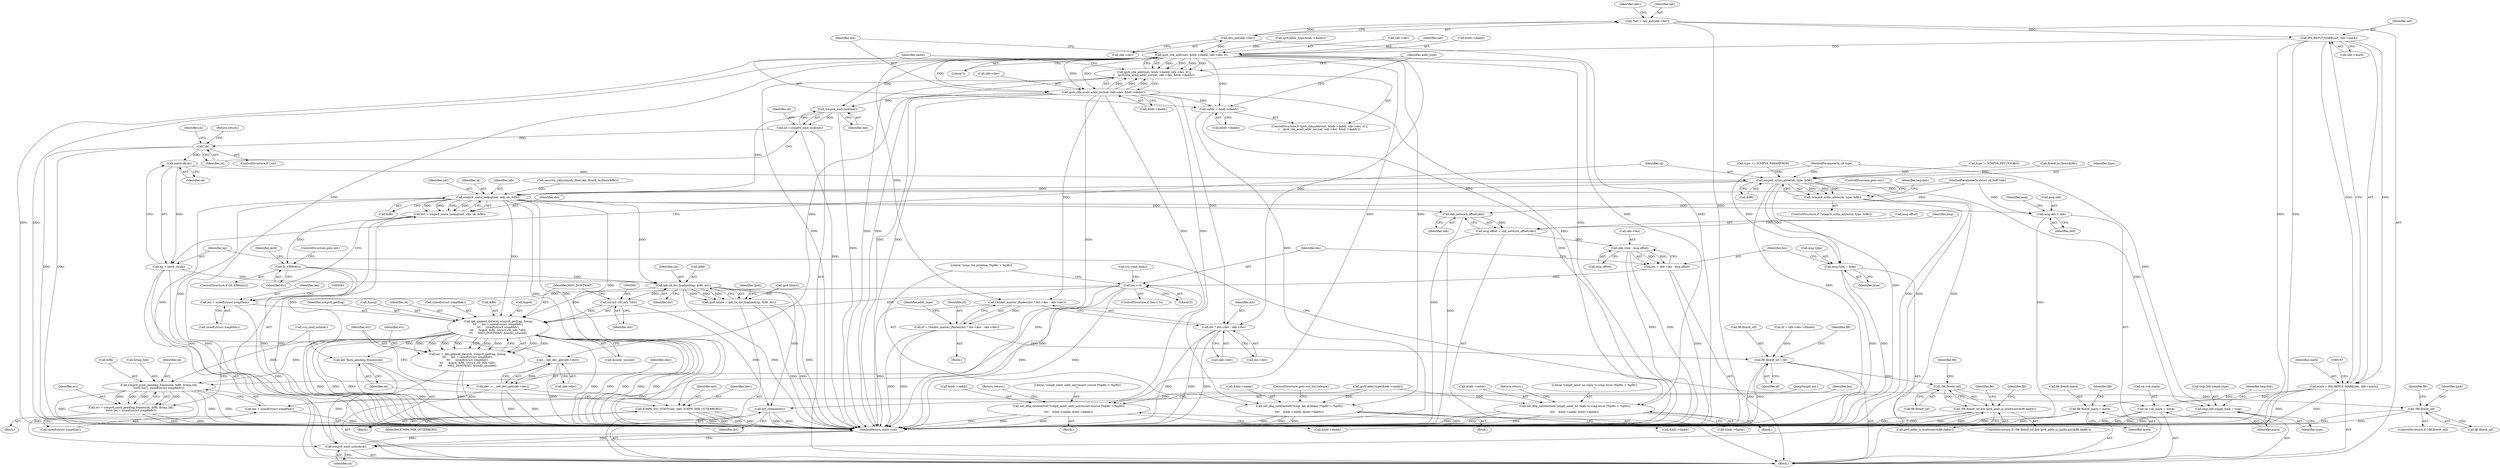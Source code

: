 digraph "0_linux_79dc7e3f1cd323be4c81aa1a94faa1b3ed987fb2@pointer" {
"1000158" [label="(Call,IP6_REPLY_MARK(net, skb->mark))"];
"1000113" [label="(Call,*net = dev_net(skb->dev))"];
"1000115" [label="(Call,dev_net(skb->dev))"];
"1000156" [label="(Call,mark = IP6_REPLY_MARK(net, skb->mark))"];
"1000350" [label="(Call,fl6.flowi6_mark = mark)"];
"1000383" [label="(Call,sk->sk_mark = mark)"];
"1000191" [label="(Call,ipv6_chk_addr(net, &hdr->daddr, skb->dev, 0))"];
"1000190" [label="(Call,ipv6_chk_addr(net, &hdr->daddr, skb->dev, 0) ||\n\t    ipv6_chk_acast_addr_src(net, skb->dev, &hdr->daddr))"];
"1000201" [label="(Call,ipv6_chk_acast_addr_src(net, skb->dev, &hdr->daddr))"];
"1000210" [label="(Call,saddr = &hdr->daddr)"];
"1000273" [label="(Call,l3mdev_master_ifindex(dst ? dst->dev : skb->dev))"];
"1000271" [label="(Call,iif = l3mdev_master_ifindex(dst ? dst->dev : skb->dev))"];
"1000355" [label="(Call,fl6.flowi6_oif = iif)"];
"1000423" [label="(Call,!fl6.flowi6_oif)"];
"1000422" [label="(Call,!fl6.flowi6_oif && ipv6_addr_is_multicast(&fl6.daddr))"];
"1000441" [label="(Call,!fl6.flowi6_oif)"];
"1000274" [label="(Call,dst ? dst->dev : skb->dev)"];
"1000291" [label="(Call,net_dbg_ratelimited(\"icmp6_send: addr_any/mcast source [%pI6c > %pI6c]\n\",\n\t\t\t\t    &hdr->saddr, &hdr->daddr))"];
"1000306" [label="(Call,net_dbg_ratelimited(\"icmp6_send: no reply to icmp error [%pI6c > %pI6c]\n\",\n\t\t\t\t    &hdr->saddr, &hdr->daddr))"];
"1000377" [label="(Call,icmpv6_xmit_lock(net))"];
"1000375" [label="(Call,sk = icmpv6_xmit_lock(net))"];
"1000380" [label="(Call,!sk)"];
"1000390" [label="(Call,inet6_sk(sk))"];
"1000388" [label="(Call,np = inet6_sk(sk))"];
"1000486" [label="(Call,ip6_sk_dst_hoplimit(np, &fl6, dst))"];
"1000482" [label="(Call,ipc6.hlimit = ip6_sk_dst_hoplimit(np, &fl6, dst))"];
"1000553" [label="(Call,ip6_append_data(sk, icmpv6_getfrag, &msg,\n\t\t\t      len + sizeof(struct icmp6hdr),\n\t\t\t      sizeof(struct icmp6hdr),\n\t\t\t      &ipc6, &fl6, (struct rt6_info *)dst,\n\t\t\t      MSG_DONTWAIT, &sockc_unused))"];
"1000551" [label="(Call,err = ip6_append_data(sk, icmpv6_getfrag, &msg,\n\t\t\t      len + sizeof(struct icmp6hdr),\n\t\t\t      sizeof(struct icmp6hdr),\n\t\t\t      &ipc6, &fl6, (struct rt6_info *)dst,\n\t\t\t      MSG_DONTWAIT, &sockc_unused))"];
"1000581" [label="(Call,ip6_flush_pending_frames(sk))"];
"1000602" [label="(Call,icmpv6_xmit_unlock(sk))"];
"1000587" [label="(Call,icmpv6_push_pending_frames(sk, &fl6, &tmp_hdr,\n\t\t\t\t\t\t len + sizeof(struct icmp6hdr)))"];
"1000585" [label="(Call,err = icmpv6_push_pending_frames(sk, &fl6, &tmp_hdr,\n\t\t\t\t\t\t len + sizeof(struct icmp6hdr)))"];
"1000568" [label="(Call,(struct rt6_info *)dst)"];
"1000599" [label="(Call,dst_release(dst))"];
"1000394" [label="(Call,icmpv6_xrlim_allow(sk, type, &fl6))"];
"1000393" [label="(Call,!icmpv6_xrlim_allow(sk, type, &fl6))"];
"1000400" [label="(Call,tmp_hdr.icmp6_type = type)"];
"1000472" [label="(Call,icmpv6_route_lookup(net, skb, sk, &fl6))"];
"1000470" [label="(Call,dst = icmpv6_route_lookup(net, skb, sk, &fl6))"];
"1000479" [label="(Call,IS_ERR(dst))"];
"1000503" [label="(Call,msg.skb = skb)"];
"1000512" [label="(Call,skb_network_offset(skb))"];
"1000508" [label="(Call,msg.offset = skb_network_offset(skb))"];
"1000521" [label="(Call,skb->len - msg.offset)"];
"1000519" [label="(Call,len = skb->len - msg.offset)"];
"1000529" [label="(Call,len < 0)"];
"1000558" [label="(Call,len + sizeof(struct icmp6hdr))"];
"1000593" [label="(Call,len + sizeof(struct icmp6hdr))"];
"1000577" [label="(Call,ICMP6_INC_STATS(net, idev, ICMP6_MIB_OUTERRORS))"];
"1000514" [label="(Call,msg.type = type)"];
"1000533" [label="(Call,net_dbg_ratelimited(\"icmp: len problem [%pI6c > %pI6c]\n\",\n\t\t\t\t    &hdr->saddr, &hdr->daddr))"];
"1000547" [label="(Call,__in6_dev_get(skb->dev))"];
"1000545" [label="(Call,idev = __in6_dev_get(skb->dev))"];
"1000441" [label="(Call,!fl6.flowi6_oif)"];
"1000219" [label="(Identifier,addr_type)"];
"1000584" [label="(Block,)"];
"1000530" [label="(Identifier,len)"];
"1000487" [label="(Identifier,np)"];
"1000389" [label="(Identifier,np)"];
"1000586" [label="(Identifier,err)"];
"1000481" [label="(ControlStructure,goto out;)"];
"1000211" [label="(Identifier,saddr)"];
"1000484" [label="(Identifier,ipc6)"];
"1000520" [label="(Identifier,len)"];
"1000454" [label="(Identifier,ipc6)"];
"1000581" [label="(Call,ip6_flush_pending_frames(sk))"];
"1000585" [label="(Call,err = icmpv6_push_pending_frames(sk, &fl6, &tmp_hdr,\n\t\t\t\t\t\t len + sizeof(struct icmp6hdr)))"];
"1000293" [label="(Call,&hdr->saddr)"];
"1000202" [label="(Identifier,net)"];
"1000597" [label="(Call,rcu_read_unlock())"];
"1000160" [label="(Call,skb->mark)"];
"1000422" [label="(Call,!fl6.flowi6_oif && ipv6_addr_is_multicast(&fl6.daddr))"];
"1000392" [label="(ControlStructure,if (!icmpv6_xrlim_allow(sk, type, &fl6)))"];
"1000533" [label="(Call,net_dbg_ratelimited(\"icmp: len problem [%pI6c > %pI6c]\n\",\n\t\t\t\t    &hdr->saddr, &hdr->daddr))"];
"1000402" [label="(Identifier,tmp_hdr)"];
"1000556" [label="(Call,&msg)"];
"1000201" [label="(Call,ipv6_chk_acast_addr_src(net, skb->dev, &hdr->daddr))"];
"1000578" [label="(Identifier,net)"];
"1000210" [label="(Call,saddr = &hdr->daddr)"];
"1000427" [label="(Call,ipv6_addr_is_multicast(&fl6.daddr))"];
"1000514" [label="(Call,msg.type = type)"];
"1000522" [label="(Call,skb->len)"];
"1000404" [label="(Identifier,type)"];
"1000390" [label="(Call,inet6_sk(sk))"];
"1000588" [label="(Identifier,sk)"];
"1000378" [label="(Identifier,net)"];
"1000582" [label="(Identifier,sk)"];
"1000575" [label="(Identifier,err)"];
"1000107" [label="(MethodParameterIn,u8 type)"];
"1000272" [label="(Identifier,iif)"];
"1000551" [label="(Call,err = ip6_append_data(sk, icmpv6_getfrag, &msg,\n\t\t\t      len + sizeof(struct icmp6hdr),\n\t\t\t      sizeof(struct icmp6hdr),\n\t\t\t      &ipc6, &fl6, (struct rt6_info *)dst,\n\t\t\t      MSG_DONTWAIT, &sockc_unused))"];
"1000285" [label="(Identifier,addr_type)"];
"1000493" [label="(Identifier,ipc6)"];
"1000483" [label="(Call,ipc6.hlimit)"];
"1000397" [label="(Call,&fl6)"];
"1000250" [label="(Call,ipv6_addr_type(&hdr->saddr))"];
"1000290" [label="(Block,)"];
"1000601" [label="(JumpTarget,out:)"];
"1000357" [label="(Identifier,fl6)"];
"1000604" [label="(MethodReturn,static void)"];
"1000306" [label="(Call,net_dbg_ratelimited(\"icmp6_send: no reply to icmp error [%pI6c > %pI6c]\n\",\n\t\t\t\t    &hdr->saddr, &hdr->daddr))"];
"1000193" [label="(Call,&hdr->daddr)"];
"1000388" [label="(Call,np = inet6_sk(sk))"];
"1000529" [label="(Call,len < 0)"];
"1000291" [label="(Call,net_dbg_ratelimited(\"icmp6_send: addr_any/mcast source [%pI6c > %pI6c]\n\",\n\t\t\t\t    &hdr->saddr, &hdr->daddr))"];
"1000297" [label="(Call,&hdr->daddr)"];
"1000534" [label="(Literal,\"icmp: len problem [%pI6c > %pI6c]\n\")"];
"1000559" [label="(Identifier,len)"];
"1000381" [label="(Identifier,sk)"];
"1000545" [label="(Call,idev = __in6_dev_get(skb->dev))"];
"1000387" [label="(Identifier,mark)"];
"1000212" [label="(Call,&hdr->daddr)"];
"1000554" [label="(Identifier,sk)"];
"1000518" [label="(Identifier,type)"];
"1000544" [label="(Call,rcu_read_lock())"];
"1000394" [label="(Call,icmpv6_xrlim_allow(sk, type, &fl6))"];
"1000515" [label="(Call,msg.type)"];
"1000401" [label="(Call,tmp_hdr.icmp6_type)"];
"1000312" [label="(Call,&hdr->daddr)"];
"1000568" [label="(Call,(struct rt6_info *)dst)"];
"1000115" [label="(Call,dev_net(skb->dev))"];
"1000276" [label="(Call,dst->dev)"];
"1000589" [label="(Call,&fl6)"];
"1000480" [label="(Identifier,dst)"];
"1000206" [label="(Call,&hdr->daddr)"];
"1000301" [label="(Return,return;)"];
"1000471" [label="(Identifier,dst)"];
"1000571" [label="(Identifier,MSG_DONTWAIT)"];
"1000382" [label="(Return,return;)"];
"1000354" [label="(Identifier,mark)"];
"1000486" [label="(Call,ip6_sk_dst_hoplimit(np, &fl6, dst))"];
"1000370" [label="(Call,security_skb_classify_flow(skb, flowi6_to_flowi(&fl6)))"];
"1000528" [label="(ControlStructure,if (len < 0))"];
"1000116" [label="(Call,skb->dev)"];
"1000376" [label="(Identifier,sk)"];
"1000184" [label="(Call,ipv6_addr_type(&hdr->daddr))"];
"1000507" [label="(Identifier,skb)"];
"1000547" [label="(Call,__in6_dev_get(skb->dev))"];
"1000472" [label="(Call,icmpv6_route_lookup(net, skb, sk, &fl6))"];
"1000275" [label="(Identifier,dst)"];
"1000351" [label="(Call,fl6.flowi6_mark)"];
"1000513" [label="(Identifier,skb)"];
"1000121" [label="(Identifier,idev)"];
"1000197" [label="(Call,skb->dev)"];
"1000476" [label="(Call,&fl6)"];
"1000305" [label="(Block,)"];
"1000577" [label="(Call,ICMP6_INC_STATS(net, idev, ICMP6_MIB_OUTERRORS))"];
"1000572" [label="(Call,&sockc_unused)"];
"1000385" [label="(Identifier,sk)"];
"1000350" [label="(Call,fl6.flowi6_mark = mark)"];
"1000274" [label="(Call,dst ? dst->dev : skb->dev)"];
"1000111" [label="(Block,)"];
"1000158" [label="(Call,IP6_REPLY_MARK(net, skb->mark))"];
"1000113" [label="(Call,*net = dev_net(skb->dev))"];
"1000271" [label="(Call,iif = l3mdev_master_ifindex(dst ? dst->dev : skb->dev))"];
"1000440" [label="(ControlStructure,if (!fl6.flowi6_oif))"];
"1000552" [label="(Identifier,err)"];
"1000473" [label="(Identifier,net)"];
"1000512" [label="(Call,skb_network_offset(skb))"];
"1000594" [label="(Identifier,len)"];
"1000519" [label="(Call,len = skb->len - msg.offset)"];
"1000599" [label="(Call,dst_release(dst))"];
"1000307" [label="(Literal,\"icmp6_send: no reply to icmp error [%pI6c > %pI6c]\n\")"];
"1000591" [label="(Call,&tmp_hdr)"];
"1000580" [label="(Identifier,ICMP6_MIB_OUTERRORS)"];
"1000159" [label="(Identifier,net)"];
"1000423" [label="(Call,!fl6.flowi6_oif)"];
"1000266" [label="(Block,)"];
"1000558" [label="(Call,len + sizeof(struct icmp6hdr))"];
"1000379" [label="(ControlStructure,if (!sk))"];
"1000156" [label="(Call,mark = IP6_REPLY_MARK(net, skb->mark))"];
"1000504" [label="(Call,msg.skb)"];
"1000273" [label="(Call,l3mdev_master_ifindex(dst ? dst->dev : skb->dev))"];
"1000434" [label="(Identifier,fl6)"];
"1000576" [label="(Block,)"];
"1000189" [label="(ControlStructure,if (ipv6_chk_addr(net, &hdr->daddr, skb->dev, 0) ||\n\t    ipv6_chk_acast_addr_src(net, skb->dev, &hdr->daddr)))"];
"1000380" [label="(Call,!sk)"];
"1000292" [label="(Literal,\"icmp6_send: addr_any/mcast source [%pI6c > %pI6c]\n\")"];
"1000503" [label="(Call,msg.skb = skb)"];
"1000525" [label="(Call,msg.offset)"];
"1000595" [label="(Call,sizeof(struct icmp6hdr))"];
"1000539" [label="(Call,&hdr->daddr)"];
"1000384" [label="(Call,sk->sk_mark)"];
"1000308" [label="(Call,&hdr->saddr)"];
"1000470" [label="(Call,dst = icmpv6_route_lookup(net, skb, sk, &fl6))"];
"1000355" [label="(Call,fl6.flowi6_oif = iif)"];
"1000475" [label="(Identifier,sk)"];
"1000474" [label="(Identifier,skb)"];
"1000560" [label="(Call,sizeof(struct icmp6hdr))"];
"1000430" [label="(Identifier,fl6)"];
"1000191" [label="(Call,ipv6_chk_addr(net, &hdr->daddr, skb->dev, 0))"];
"1000190" [label="(Call,ipv6_chk_addr(net, &hdr->daddr, skb->dev, 0) ||\n\t    ipv6_chk_acast_addr_src(net, skb->dev, &hdr->daddr))"];
"1000372" [label="(Call,flowi6_to_flowi(&fl6))"];
"1000393" [label="(Call,!icmpv6_xrlim_allow(sk, type, &fl6))"];
"1000535" [label="(Call,&hdr->saddr)"];
"1000377" [label="(Call,icmpv6_xmit_lock(net))"];
"1000396" [label="(Identifier,type)"];
"1000316" [label="(Return,return;)"];
"1000553" [label="(Call,ip6_append_data(sk, icmpv6_getfrag, &msg,\n\t\t\t      len + sizeof(struct icmp6hdr),\n\t\t\t      sizeof(struct icmp6hdr),\n\t\t\t      &ipc6, &fl6, (struct rt6_info *)dst,\n\t\t\t      MSG_DONTWAIT, &sockc_unused))"];
"1000362" [label="(Identifier,fl6)"];
"1000543" [label="(ControlStructure,goto out_dst_release;)"];
"1000424" [label="(Call,fl6.flowi6_oif)"];
"1000443" [label="(Identifier,fl6)"];
"1000603" [label="(Identifier,sk)"];
"1000359" [label="(Identifier,iif)"];
"1000200" [label="(Literal,0)"];
"1000562" [label="(Call,sizeof(struct icmp6hdr))"];
"1000482" [label="(Call,ipc6.hlimit = ip6_sk_dst_hoplimit(np, &fl6, dst))"];
"1000478" [label="(ControlStructure,if (IS_ERR(dst)))"];
"1000510" [label="(Identifier,msg)"];
"1000114" [label="(Identifier,net)"];
"1000516" [label="(Identifier,msg)"];
"1000447" [label="(Identifier,fl6)"];
"1000509" [label="(Call,msg.offset)"];
"1000531" [label="(Literal,0)"];
"1000532" [label="(Block,)"];
"1000106" [label="(MethodParameterIn,struct sk_buff *skb)"];
"1000479" [label="(Call,IS_ERR(dst))"];
"1000546" [label="(Identifier,idev)"];
"1000400" [label="(Call,tmp_hdr.icmp6_type = type)"];
"1000203" [label="(Call,skb->dev)"];
"1000356" [label="(Call,fl6.flowi6_oif)"];
"1000258" [label="(Call,iif = skb->dev->ifindex)"];
"1000488" [label="(Call,&fl6)"];
"1000395" [label="(Identifier,sk)"];
"1000157" [label="(Identifier,mark)"];
"1000566" [label="(Call,&fl6)"];
"1000399" [label="(ControlStructure,goto out;)"];
"1000548" [label="(Call,skb->dev)"];
"1000602" [label="(Call,icmpv6_xmit_unlock(sk))"];
"1000593" [label="(Call,len + sizeof(struct icmp6hdr))"];
"1000564" [label="(Call,&ipc6)"];
"1000521" [label="(Call,skb->len - msg.offset)"];
"1000442" [label="(Call,fl6.flowi6_oif)"];
"1000570" [label="(Identifier,dst)"];
"1000587" [label="(Call,icmpv6_push_pending_frames(sk, &fl6, &tmp_hdr,\n\t\t\t\t\t\t len + sizeof(struct icmp6hdr)))"];
"1000407" [label="(Identifier,tmp_hdr)"];
"1000579" [label="(Identifier,idev)"];
"1000555" [label="(Identifier,icmpv6_getfrag)"];
"1000391" [label="(Identifier,sk)"];
"1000383" [label="(Call,sk->sk_mark = mark)"];
"1000490" [label="(Identifier,dst)"];
"1000192" [label="(Identifier,net)"];
"1000421" [label="(ControlStructure,if (!fl6.flowi6_oif && ipv6_addr_is_multicast(&fl6.daddr)))"];
"1000375" [label="(Call,sk = icmpv6_xmit_lock(net))"];
"1000234" [label="(Call,type == ICMPV6_PARAMPROB)"];
"1000508" [label="(Call,msg.offset = skb_network_offset(skb))"];
"1000279" [label="(Call,skb->dev)"];
"1000600" [label="(Identifier,dst)"];
"1000229" [label="(Call,type != ICMPV6_PKT_TOOBIG)"];
"1000158" -> "1000156"  [label="AST: "];
"1000158" -> "1000160"  [label="CFG: "];
"1000159" -> "1000158"  [label="AST: "];
"1000160" -> "1000158"  [label="AST: "];
"1000156" -> "1000158"  [label="CFG: "];
"1000158" -> "1000604"  [label="DDG: "];
"1000158" -> "1000604"  [label="DDG: "];
"1000158" -> "1000156"  [label="DDG: "];
"1000158" -> "1000156"  [label="DDG: "];
"1000113" -> "1000158"  [label="DDG: "];
"1000158" -> "1000191"  [label="DDG: "];
"1000113" -> "1000111"  [label="AST: "];
"1000113" -> "1000115"  [label="CFG: "];
"1000114" -> "1000113"  [label="AST: "];
"1000115" -> "1000113"  [label="AST: "];
"1000121" -> "1000113"  [label="CFG: "];
"1000113" -> "1000604"  [label="DDG: "];
"1000115" -> "1000113"  [label="DDG: "];
"1000115" -> "1000116"  [label="CFG: "];
"1000116" -> "1000115"  [label="AST: "];
"1000115" -> "1000604"  [label="DDG: "];
"1000115" -> "1000191"  [label="DDG: "];
"1000156" -> "1000111"  [label="AST: "];
"1000157" -> "1000156"  [label="AST: "];
"1000167" -> "1000156"  [label="CFG: "];
"1000156" -> "1000604"  [label="DDG: "];
"1000156" -> "1000604"  [label="DDG: "];
"1000156" -> "1000350"  [label="DDG: "];
"1000156" -> "1000383"  [label="DDG: "];
"1000350" -> "1000111"  [label="AST: "];
"1000350" -> "1000354"  [label="CFG: "];
"1000351" -> "1000350"  [label="AST: "];
"1000354" -> "1000350"  [label="AST: "];
"1000357" -> "1000350"  [label="CFG: "];
"1000350" -> "1000604"  [label="DDG: "];
"1000350" -> "1000604"  [label="DDG: "];
"1000383" -> "1000111"  [label="AST: "];
"1000383" -> "1000387"  [label="CFG: "];
"1000384" -> "1000383"  [label="AST: "];
"1000387" -> "1000383"  [label="AST: "];
"1000389" -> "1000383"  [label="CFG: "];
"1000383" -> "1000604"  [label="DDG: "];
"1000383" -> "1000604"  [label="DDG: "];
"1000191" -> "1000190"  [label="AST: "];
"1000191" -> "1000200"  [label="CFG: "];
"1000192" -> "1000191"  [label="AST: "];
"1000193" -> "1000191"  [label="AST: "];
"1000197" -> "1000191"  [label="AST: "];
"1000200" -> "1000191"  [label="AST: "];
"1000202" -> "1000191"  [label="CFG: "];
"1000190" -> "1000191"  [label="CFG: "];
"1000191" -> "1000604"  [label="DDG: "];
"1000191" -> "1000604"  [label="DDG: "];
"1000191" -> "1000604"  [label="DDG: "];
"1000191" -> "1000190"  [label="DDG: "];
"1000191" -> "1000190"  [label="DDG: "];
"1000191" -> "1000190"  [label="DDG: "];
"1000191" -> "1000190"  [label="DDG: "];
"1000184" -> "1000191"  [label="DDG: "];
"1000191" -> "1000201"  [label="DDG: "];
"1000191" -> "1000201"  [label="DDG: "];
"1000191" -> "1000201"  [label="DDG: "];
"1000191" -> "1000210"  [label="DDG: "];
"1000191" -> "1000273"  [label="DDG: "];
"1000191" -> "1000274"  [label="DDG: "];
"1000191" -> "1000291"  [label="DDG: "];
"1000191" -> "1000306"  [label="DDG: "];
"1000191" -> "1000377"  [label="DDG: "];
"1000191" -> "1000533"  [label="DDG: "];
"1000191" -> "1000547"  [label="DDG: "];
"1000190" -> "1000189"  [label="AST: "];
"1000190" -> "1000201"  [label="CFG: "];
"1000201" -> "1000190"  [label="AST: "];
"1000211" -> "1000190"  [label="CFG: "];
"1000219" -> "1000190"  [label="CFG: "];
"1000190" -> "1000604"  [label="DDG: "];
"1000190" -> "1000604"  [label="DDG: "];
"1000190" -> "1000604"  [label="DDG: "];
"1000201" -> "1000190"  [label="DDG: "];
"1000201" -> "1000190"  [label="DDG: "];
"1000201" -> "1000190"  [label="DDG: "];
"1000201" -> "1000206"  [label="CFG: "];
"1000202" -> "1000201"  [label="AST: "];
"1000203" -> "1000201"  [label="AST: "];
"1000206" -> "1000201"  [label="AST: "];
"1000201" -> "1000604"  [label="DDG: "];
"1000201" -> "1000604"  [label="DDG: "];
"1000201" -> "1000604"  [label="DDG: "];
"1000201" -> "1000210"  [label="DDG: "];
"1000201" -> "1000273"  [label="DDG: "];
"1000201" -> "1000274"  [label="DDG: "];
"1000201" -> "1000291"  [label="DDG: "];
"1000201" -> "1000306"  [label="DDG: "];
"1000201" -> "1000377"  [label="DDG: "];
"1000201" -> "1000533"  [label="DDG: "];
"1000201" -> "1000547"  [label="DDG: "];
"1000210" -> "1000189"  [label="AST: "];
"1000210" -> "1000212"  [label="CFG: "];
"1000211" -> "1000210"  [label="AST: "];
"1000212" -> "1000210"  [label="AST: "];
"1000219" -> "1000210"  [label="CFG: "];
"1000210" -> "1000604"  [label="DDG: "];
"1000210" -> "1000604"  [label="DDG: "];
"1000273" -> "1000271"  [label="AST: "];
"1000273" -> "1000274"  [label="CFG: "];
"1000274" -> "1000273"  [label="AST: "];
"1000271" -> "1000273"  [label="CFG: "];
"1000273" -> "1000604"  [label="DDG: "];
"1000273" -> "1000271"  [label="DDG: "];
"1000271" -> "1000266"  [label="AST: "];
"1000272" -> "1000271"  [label="AST: "];
"1000285" -> "1000271"  [label="CFG: "];
"1000271" -> "1000604"  [label="DDG: "];
"1000271" -> "1000604"  [label="DDG: "];
"1000271" -> "1000355"  [label="DDG: "];
"1000355" -> "1000111"  [label="AST: "];
"1000355" -> "1000359"  [label="CFG: "];
"1000356" -> "1000355"  [label="AST: "];
"1000359" -> "1000355"  [label="AST: "];
"1000362" -> "1000355"  [label="CFG: "];
"1000355" -> "1000604"  [label="DDG: "];
"1000355" -> "1000604"  [label="DDG: "];
"1000258" -> "1000355"  [label="DDG: "];
"1000355" -> "1000423"  [label="DDG: "];
"1000423" -> "1000422"  [label="AST: "];
"1000423" -> "1000424"  [label="CFG: "];
"1000424" -> "1000423"  [label="AST: "];
"1000430" -> "1000423"  [label="CFG: "];
"1000422" -> "1000423"  [label="CFG: "];
"1000423" -> "1000422"  [label="DDG: "];
"1000423" -> "1000441"  [label="DDG: "];
"1000422" -> "1000421"  [label="AST: "];
"1000422" -> "1000427"  [label="CFG: "];
"1000427" -> "1000422"  [label="AST: "];
"1000434" -> "1000422"  [label="CFG: "];
"1000443" -> "1000422"  [label="CFG: "];
"1000422" -> "1000604"  [label="DDG: "];
"1000422" -> "1000604"  [label="DDG: "];
"1000422" -> "1000604"  [label="DDG: "];
"1000427" -> "1000422"  [label="DDG: "];
"1000441" -> "1000440"  [label="AST: "];
"1000441" -> "1000442"  [label="CFG: "];
"1000442" -> "1000441"  [label="AST: "];
"1000447" -> "1000441"  [label="CFG: "];
"1000454" -> "1000441"  [label="CFG: "];
"1000441" -> "1000604"  [label="DDG: "];
"1000441" -> "1000604"  [label="DDG: "];
"1000274" -> "1000276"  [label="CFG: "];
"1000274" -> "1000279"  [label="CFG: "];
"1000275" -> "1000274"  [label="AST: "];
"1000276" -> "1000274"  [label="AST: "];
"1000279" -> "1000274"  [label="AST: "];
"1000274" -> "1000604"  [label="DDG: "];
"1000274" -> "1000604"  [label="DDG: "];
"1000274" -> "1000604"  [label="DDG: "];
"1000291" -> "1000290"  [label="AST: "];
"1000291" -> "1000297"  [label="CFG: "];
"1000292" -> "1000291"  [label="AST: "];
"1000293" -> "1000291"  [label="AST: "];
"1000297" -> "1000291"  [label="AST: "];
"1000301" -> "1000291"  [label="CFG: "];
"1000291" -> "1000604"  [label="DDG: "];
"1000291" -> "1000604"  [label="DDG: "];
"1000291" -> "1000604"  [label="DDG: "];
"1000250" -> "1000291"  [label="DDG: "];
"1000306" -> "1000305"  [label="AST: "];
"1000306" -> "1000312"  [label="CFG: "];
"1000307" -> "1000306"  [label="AST: "];
"1000308" -> "1000306"  [label="AST: "];
"1000312" -> "1000306"  [label="AST: "];
"1000316" -> "1000306"  [label="CFG: "];
"1000306" -> "1000604"  [label="DDG: "];
"1000306" -> "1000604"  [label="DDG: "];
"1000306" -> "1000604"  [label="DDG: "];
"1000250" -> "1000306"  [label="DDG: "];
"1000377" -> "1000375"  [label="AST: "];
"1000377" -> "1000378"  [label="CFG: "];
"1000378" -> "1000377"  [label="AST: "];
"1000375" -> "1000377"  [label="CFG: "];
"1000377" -> "1000604"  [label="DDG: "];
"1000377" -> "1000375"  [label="DDG: "];
"1000377" -> "1000472"  [label="DDG: "];
"1000375" -> "1000111"  [label="AST: "];
"1000376" -> "1000375"  [label="AST: "];
"1000381" -> "1000375"  [label="CFG: "];
"1000375" -> "1000604"  [label="DDG: "];
"1000375" -> "1000380"  [label="DDG: "];
"1000380" -> "1000379"  [label="AST: "];
"1000380" -> "1000381"  [label="CFG: "];
"1000381" -> "1000380"  [label="AST: "];
"1000382" -> "1000380"  [label="CFG: "];
"1000385" -> "1000380"  [label="CFG: "];
"1000380" -> "1000604"  [label="DDG: "];
"1000380" -> "1000604"  [label="DDG: "];
"1000380" -> "1000390"  [label="DDG: "];
"1000390" -> "1000388"  [label="AST: "];
"1000390" -> "1000391"  [label="CFG: "];
"1000391" -> "1000390"  [label="AST: "];
"1000388" -> "1000390"  [label="CFG: "];
"1000390" -> "1000388"  [label="DDG: "];
"1000390" -> "1000394"  [label="DDG: "];
"1000388" -> "1000111"  [label="AST: "];
"1000389" -> "1000388"  [label="AST: "];
"1000395" -> "1000388"  [label="CFG: "];
"1000388" -> "1000604"  [label="DDG: "];
"1000388" -> "1000604"  [label="DDG: "];
"1000388" -> "1000486"  [label="DDG: "];
"1000486" -> "1000482"  [label="AST: "];
"1000486" -> "1000490"  [label="CFG: "];
"1000487" -> "1000486"  [label="AST: "];
"1000488" -> "1000486"  [label="AST: "];
"1000490" -> "1000486"  [label="AST: "];
"1000482" -> "1000486"  [label="CFG: "];
"1000486" -> "1000604"  [label="DDG: "];
"1000486" -> "1000604"  [label="DDG: "];
"1000486" -> "1000482"  [label="DDG: "];
"1000486" -> "1000482"  [label="DDG: "];
"1000486" -> "1000482"  [label="DDG: "];
"1000472" -> "1000486"  [label="DDG: "];
"1000479" -> "1000486"  [label="DDG: "];
"1000486" -> "1000553"  [label="DDG: "];
"1000486" -> "1000568"  [label="DDG: "];
"1000486" -> "1000599"  [label="DDG: "];
"1000482" -> "1000111"  [label="AST: "];
"1000483" -> "1000482"  [label="AST: "];
"1000493" -> "1000482"  [label="CFG: "];
"1000482" -> "1000604"  [label="DDG: "];
"1000482" -> "1000604"  [label="DDG: "];
"1000553" -> "1000551"  [label="AST: "];
"1000553" -> "1000572"  [label="CFG: "];
"1000554" -> "1000553"  [label="AST: "];
"1000555" -> "1000553"  [label="AST: "];
"1000556" -> "1000553"  [label="AST: "];
"1000558" -> "1000553"  [label="AST: "];
"1000562" -> "1000553"  [label="AST: "];
"1000564" -> "1000553"  [label="AST: "];
"1000566" -> "1000553"  [label="AST: "];
"1000568" -> "1000553"  [label="AST: "];
"1000571" -> "1000553"  [label="AST: "];
"1000572" -> "1000553"  [label="AST: "];
"1000551" -> "1000553"  [label="CFG: "];
"1000553" -> "1000604"  [label="DDG: "];
"1000553" -> "1000604"  [label="DDG: "];
"1000553" -> "1000604"  [label="DDG: "];
"1000553" -> "1000604"  [label="DDG: "];
"1000553" -> "1000604"  [label="DDG: "];
"1000553" -> "1000604"  [label="DDG: "];
"1000553" -> "1000604"  [label="DDG: "];
"1000553" -> "1000604"  [label="DDG: "];
"1000553" -> "1000551"  [label="DDG: "];
"1000553" -> "1000551"  [label="DDG: "];
"1000553" -> "1000551"  [label="DDG: "];
"1000553" -> "1000551"  [label="DDG: "];
"1000553" -> "1000551"  [label="DDG: "];
"1000553" -> "1000551"  [label="DDG: "];
"1000553" -> "1000551"  [label="DDG: "];
"1000553" -> "1000551"  [label="DDG: "];
"1000553" -> "1000551"  [label="DDG: "];
"1000472" -> "1000553"  [label="DDG: "];
"1000529" -> "1000553"  [label="DDG: "];
"1000568" -> "1000553"  [label="DDG: "];
"1000553" -> "1000581"  [label="DDG: "];
"1000553" -> "1000587"  [label="DDG: "];
"1000553" -> "1000587"  [label="DDG: "];
"1000551" -> "1000111"  [label="AST: "];
"1000552" -> "1000551"  [label="AST: "];
"1000575" -> "1000551"  [label="CFG: "];
"1000551" -> "1000604"  [label="DDG: "];
"1000551" -> "1000604"  [label="DDG: "];
"1000581" -> "1000576"  [label="AST: "];
"1000581" -> "1000582"  [label="CFG: "];
"1000582" -> "1000581"  [label="AST: "];
"1000597" -> "1000581"  [label="CFG: "];
"1000581" -> "1000604"  [label="DDG: "];
"1000581" -> "1000602"  [label="DDG: "];
"1000602" -> "1000111"  [label="AST: "];
"1000602" -> "1000603"  [label="CFG: "];
"1000603" -> "1000602"  [label="AST: "];
"1000604" -> "1000602"  [label="CFG: "];
"1000602" -> "1000604"  [label="DDG: "];
"1000602" -> "1000604"  [label="DDG: "];
"1000587" -> "1000602"  [label="DDG: "];
"1000472" -> "1000602"  [label="DDG: "];
"1000394" -> "1000602"  [label="DDG: "];
"1000587" -> "1000585"  [label="AST: "];
"1000587" -> "1000593"  [label="CFG: "];
"1000588" -> "1000587"  [label="AST: "];
"1000589" -> "1000587"  [label="AST: "];
"1000591" -> "1000587"  [label="AST: "];
"1000593" -> "1000587"  [label="AST: "];
"1000585" -> "1000587"  [label="CFG: "];
"1000587" -> "1000604"  [label="DDG: "];
"1000587" -> "1000604"  [label="DDG: "];
"1000587" -> "1000604"  [label="DDG: "];
"1000587" -> "1000585"  [label="DDG: "];
"1000587" -> "1000585"  [label="DDG: "];
"1000587" -> "1000585"  [label="DDG: "];
"1000587" -> "1000585"  [label="DDG: "];
"1000529" -> "1000587"  [label="DDG: "];
"1000585" -> "1000584"  [label="AST: "];
"1000586" -> "1000585"  [label="AST: "];
"1000597" -> "1000585"  [label="CFG: "];
"1000585" -> "1000604"  [label="DDG: "];
"1000585" -> "1000604"  [label="DDG: "];
"1000568" -> "1000570"  [label="CFG: "];
"1000569" -> "1000568"  [label="AST: "];
"1000570" -> "1000568"  [label="AST: "];
"1000571" -> "1000568"  [label="CFG: "];
"1000568" -> "1000599"  [label="DDG: "];
"1000599" -> "1000111"  [label="AST: "];
"1000599" -> "1000600"  [label="CFG: "];
"1000600" -> "1000599"  [label="AST: "];
"1000601" -> "1000599"  [label="CFG: "];
"1000599" -> "1000604"  [label="DDG: "];
"1000599" -> "1000604"  [label="DDG: "];
"1000394" -> "1000393"  [label="AST: "];
"1000394" -> "1000397"  [label="CFG: "];
"1000395" -> "1000394"  [label="AST: "];
"1000396" -> "1000394"  [label="AST: "];
"1000397" -> "1000394"  [label="AST: "];
"1000393" -> "1000394"  [label="CFG: "];
"1000394" -> "1000604"  [label="DDG: "];
"1000394" -> "1000604"  [label="DDG: "];
"1000394" -> "1000393"  [label="DDG: "];
"1000394" -> "1000393"  [label="DDG: "];
"1000394" -> "1000393"  [label="DDG: "];
"1000107" -> "1000394"  [label="DDG: "];
"1000234" -> "1000394"  [label="DDG: "];
"1000229" -> "1000394"  [label="DDG: "];
"1000372" -> "1000394"  [label="DDG: "];
"1000394" -> "1000400"  [label="DDG: "];
"1000394" -> "1000472"  [label="DDG: "];
"1000394" -> "1000472"  [label="DDG: "];
"1000394" -> "1000514"  [label="DDG: "];
"1000393" -> "1000392"  [label="AST: "];
"1000399" -> "1000393"  [label="CFG: "];
"1000402" -> "1000393"  [label="CFG: "];
"1000393" -> "1000604"  [label="DDG: "];
"1000393" -> "1000604"  [label="DDG: "];
"1000400" -> "1000111"  [label="AST: "];
"1000400" -> "1000404"  [label="CFG: "];
"1000401" -> "1000400"  [label="AST: "];
"1000404" -> "1000400"  [label="AST: "];
"1000407" -> "1000400"  [label="CFG: "];
"1000400" -> "1000604"  [label="DDG: "];
"1000400" -> "1000604"  [label="DDG: "];
"1000107" -> "1000400"  [label="DDG: "];
"1000472" -> "1000470"  [label="AST: "];
"1000472" -> "1000476"  [label="CFG: "];
"1000473" -> "1000472"  [label="AST: "];
"1000474" -> "1000472"  [label="AST: "];
"1000475" -> "1000472"  [label="AST: "];
"1000476" -> "1000472"  [label="AST: "];
"1000470" -> "1000472"  [label="CFG: "];
"1000472" -> "1000604"  [label="DDG: "];
"1000472" -> "1000604"  [label="DDG: "];
"1000472" -> "1000604"  [label="DDG: "];
"1000472" -> "1000470"  [label="DDG: "];
"1000472" -> "1000470"  [label="DDG: "];
"1000472" -> "1000470"  [label="DDG: "];
"1000472" -> "1000470"  [label="DDG: "];
"1000370" -> "1000472"  [label="DDG: "];
"1000106" -> "1000472"  [label="DDG: "];
"1000472" -> "1000503"  [label="DDG: "];
"1000472" -> "1000512"  [label="DDG: "];
"1000472" -> "1000577"  [label="DDG: "];
"1000470" -> "1000111"  [label="AST: "];
"1000471" -> "1000470"  [label="AST: "];
"1000480" -> "1000470"  [label="CFG: "];
"1000470" -> "1000604"  [label="DDG: "];
"1000470" -> "1000479"  [label="DDG: "];
"1000479" -> "1000478"  [label="AST: "];
"1000479" -> "1000480"  [label="CFG: "];
"1000480" -> "1000479"  [label="AST: "];
"1000481" -> "1000479"  [label="CFG: "];
"1000484" -> "1000479"  [label="CFG: "];
"1000479" -> "1000604"  [label="DDG: "];
"1000479" -> "1000604"  [label="DDG: "];
"1000503" -> "1000111"  [label="AST: "];
"1000503" -> "1000507"  [label="CFG: "];
"1000504" -> "1000503"  [label="AST: "];
"1000507" -> "1000503"  [label="AST: "];
"1000510" -> "1000503"  [label="CFG: "];
"1000503" -> "1000604"  [label="DDG: "];
"1000106" -> "1000503"  [label="DDG: "];
"1000512" -> "1000508"  [label="AST: "];
"1000512" -> "1000513"  [label="CFG: "];
"1000513" -> "1000512"  [label="AST: "];
"1000508" -> "1000512"  [label="CFG: "];
"1000512" -> "1000604"  [label="DDG: "];
"1000512" -> "1000508"  [label="DDG: "];
"1000106" -> "1000512"  [label="DDG: "];
"1000508" -> "1000111"  [label="AST: "];
"1000509" -> "1000508"  [label="AST: "];
"1000516" -> "1000508"  [label="CFG: "];
"1000508" -> "1000604"  [label="DDG: "];
"1000508" -> "1000521"  [label="DDG: "];
"1000521" -> "1000519"  [label="AST: "];
"1000521" -> "1000525"  [label="CFG: "];
"1000522" -> "1000521"  [label="AST: "];
"1000525" -> "1000521"  [label="AST: "];
"1000519" -> "1000521"  [label="CFG: "];
"1000521" -> "1000604"  [label="DDG: "];
"1000521" -> "1000604"  [label="DDG: "];
"1000521" -> "1000519"  [label="DDG: "];
"1000521" -> "1000519"  [label="DDG: "];
"1000519" -> "1000111"  [label="AST: "];
"1000520" -> "1000519"  [label="AST: "];
"1000530" -> "1000519"  [label="CFG: "];
"1000519" -> "1000604"  [label="DDG: "];
"1000519" -> "1000529"  [label="DDG: "];
"1000529" -> "1000528"  [label="AST: "];
"1000529" -> "1000531"  [label="CFG: "];
"1000530" -> "1000529"  [label="AST: "];
"1000531" -> "1000529"  [label="AST: "];
"1000534" -> "1000529"  [label="CFG: "];
"1000544" -> "1000529"  [label="CFG: "];
"1000529" -> "1000604"  [label="DDG: "];
"1000529" -> "1000604"  [label="DDG: "];
"1000529" -> "1000558"  [label="DDG: "];
"1000529" -> "1000593"  [label="DDG: "];
"1000558" -> "1000560"  [label="CFG: "];
"1000559" -> "1000558"  [label="AST: "];
"1000560" -> "1000558"  [label="AST: "];
"1000563" -> "1000558"  [label="CFG: "];
"1000558" -> "1000604"  [label="DDG: "];
"1000593" -> "1000595"  [label="CFG: "];
"1000594" -> "1000593"  [label="AST: "];
"1000595" -> "1000593"  [label="AST: "];
"1000593" -> "1000604"  [label="DDG: "];
"1000577" -> "1000576"  [label="AST: "];
"1000577" -> "1000580"  [label="CFG: "];
"1000578" -> "1000577"  [label="AST: "];
"1000579" -> "1000577"  [label="AST: "];
"1000580" -> "1000577"  [label="AST: "];
"1000582" -> "1000577"  [label="CFG: "];
"1000577" -> "1000604"  [label="DDG: "];
"1000577" -> "1000604"  [label="DDG: "];
"1000577" -> "1000604"  [label="DDG: "];
"1000577" -> "1000604"  [label="DDG: "];
"1000545" -> "1000577"  [label="DDG: "];
"1000514" -> "1000111"  [label="AST: "];
"1000514" -> "1000518"  [label="CFG: "];
"1000515" -> "1000514"  [label="AST: "];
"1000518" -> "1000514"  [label="AST: "];
"1000520" -> "1000514"  [label="CFG: "];
"1000514" -> "1000604"  [label="DDG: "];
"1000514" -> "1000604"  [label="DDG: "];
"1000107" -> "1000514"  [label="DDG: "];
"1000533" -> "1000532"  [label="AST: "];
"1000533" -> "1000539"  [label="CFG: "];
"1000534" -> "1000533"  [label="AST: "];
"1000535" -> "1000533"  [label="AST: "];
"1000539" -> "1000533"  [label="AST: "];
"1000543" -> "1000533"  [label="CFG: "];
"1000533" -> "1000604"  [label="DDG: "];
"1000533" -> "1000604"  [label="DDG: "];
"1000533" -> "1000604"  [label="DDG: "];
"1000250" -> "1000533"  [label="DDG: "];
"1000547" -> "1000545"  [label="AST: "];
"1000547" -> "1000548"  [label="CFG: "];
"1000548" -> "1000547"  [label="AST: "];
"1000545" -> "1000547"  [label="CFG: "];
"1000547" -> "1000604"  [label="DDG: "];
"1000547" -> "1000545"  [label="DDG: "];
"1000545" -> "1000111"  [label="AST: "];
"1000546" -> "1000545"  [label="AST: "];
"1000552" -> "1000545"  [label="CFG: "];
"1000545" -> "1000604"  [label="DDG: "];
"1000545" -> "1000604"  [label="DDG: "];
}
